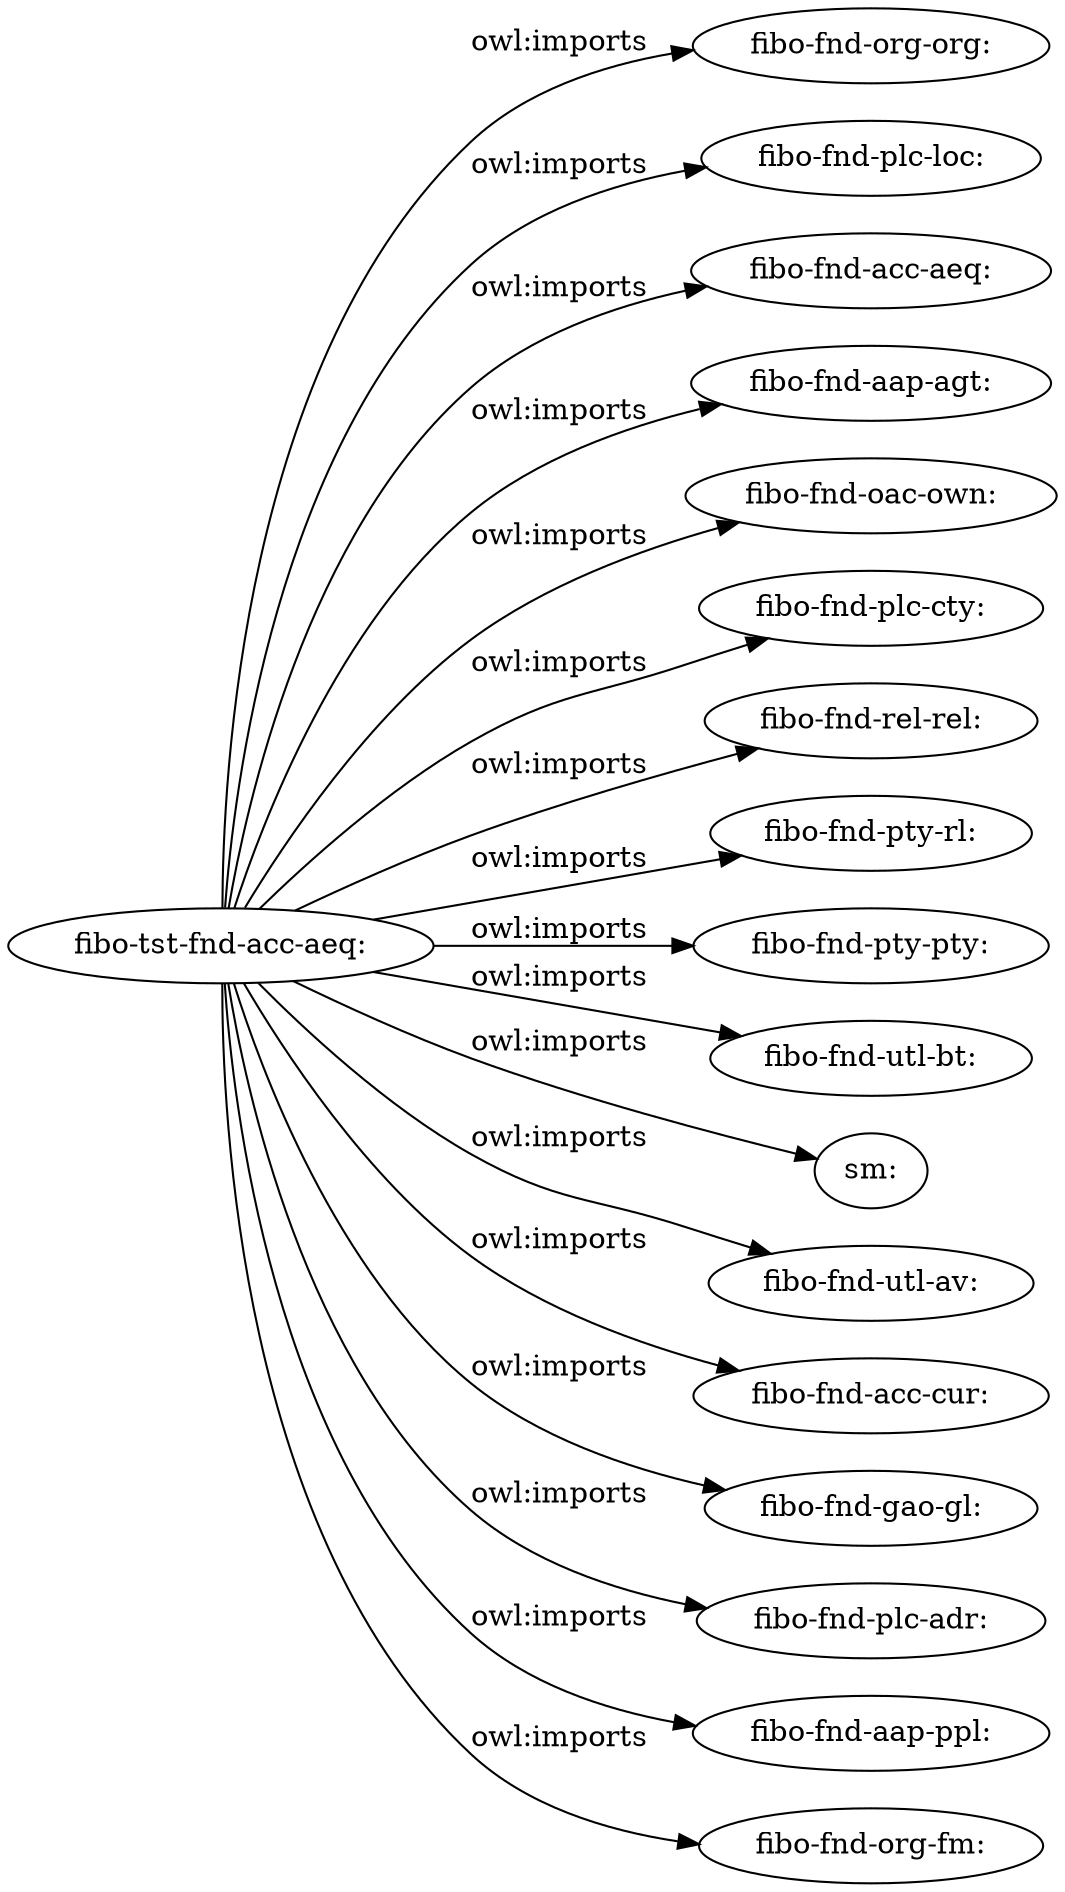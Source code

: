 digraph ar2dtool_diagram { 
rankdir=LR;
size="1501"
	"fibo-tst-fnd-acc-aeq:" -> "fibo-fnd-org-org:" [ label = "owl:imports" ];
	"fibo-tst-fnd-acc-aeq:" -> "fibo-fnd-plc-loc:" [ label = "owl:imports" ];
	"fibo-tst-fnd-acc-aeq:" -> "fibo-fnd-acc-aeq:" [ label = "owl:imports" ];
	"fibo-tst-fnd-acc-aeq:" -> "fibo-fnd-aap-agt:" [ label = "owl:imports" ];
	"fibo-tst-fnd-acc-aeq:" -> "fibo-fnd-oac-own:" [ label = "owl:imports" ];
	"fibo-tst-fnd-acc-aeq:" -> "fibo-fnd-plc-cty:" [ label = "owl:imports" ];
	"fibo-tst-fnd-acc-aeq:" -> "fibo-fnd-rel-rel:" [ label = "owl:imports" ];
	"fibo-tst-fnd-acc-aeq:" -> "fibo-fnd-pty-rl:" [ label = "owl:imports" ];
	"fibo-tst-fnd-acc-aeq:" -> "fibo-fnd-pty-pty:" [ label = "owl:imports" ];
	"fibo-tst-fnd-acc-aeq:" -> "fibo-fnd-utl-bt:" [ label = "owl:imports" ];
	"fibo-tst-fnd-acc-aeq:" -> "sm:" [ label = "owl:imports" ];
	"fibo-tst-fnd-acc-aeq:" -> "fibo-fnd-utl-av:" [ label = "owl:imports" ];
	"fibo-tst-fnd-acc-aeq:" -> "fibo-fnd-acc-cur:" [ label = "owl:imports" ];
	"fibo-tst-fnd-acc-aeq:" -> "fibo-fnd-gao-gl:" [ label = "owl:imports" ];
	"fibo-tst-fnd-acc-aeq:" -> "fibo-fnd-plc-adr:" [ label = "owl:imports" ];
	"fibo-tst-fnd-acc-aeq:" -> "fibo-fnd-aap-ppl:" [ label = "owl:imports" ];
	"fibo-tst-fnd-acc-aeq:" -> "fibo-fnd-org-fm:" [ label = "owl:imports" ];

}
